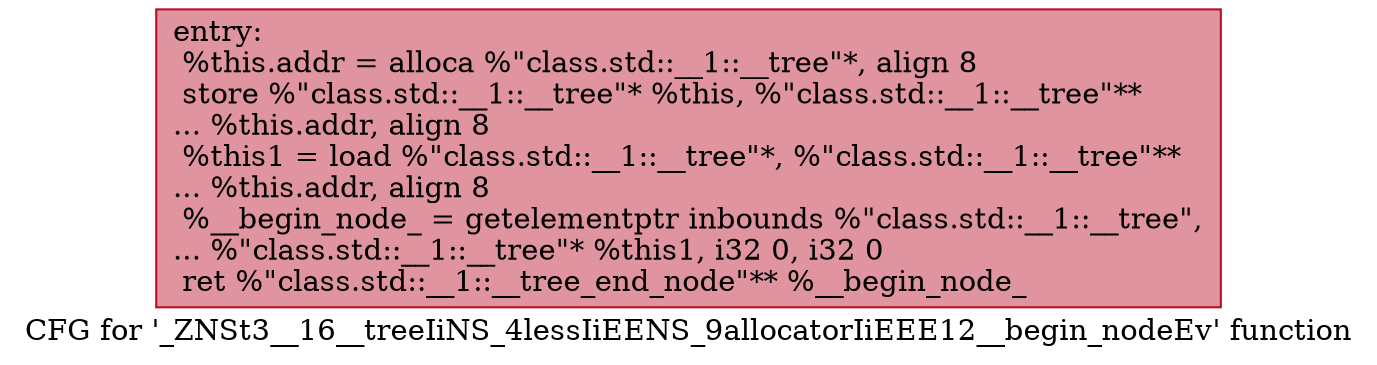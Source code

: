 digraph "CFG for '_ZNSt3__16__treeIiNS_4lessIiEENS_9allocatorIiEEE12__begin_nodeEv' function" {
	label="CFG for '_ZNSt3__16__treeIiNS_4lessIiEENS_9allocatorIiEEE12__begin_nodeEv' function";

	Node0x6000025503c0 [shape=record,color="#b70d28ff", style=filled, fillcolor="#b70d2870",label="{entry:\l  %this.addr = alloca %\"class.std::__1::__tree\"*, align 8\l  store %\"class.std::__1::__tree\"* %this, %\"class.std::__1::__tree\"**\l... %this.addr, align 8\l  %this1 = load %\"class.std::__1::__tree\"*, %\"class.std::__1::__tree\"**\l... %this.addr, align 8\l  %__begin_node_ = getelementptr inbounds %\"class.std::__1::__tree\",\l... %\"class.std::__1::__tree\"* %this1, i32 0, i32 0\l  ret %\"class.std::__1::__tree_end_node\"** %__begin_node_\l}"];
}

